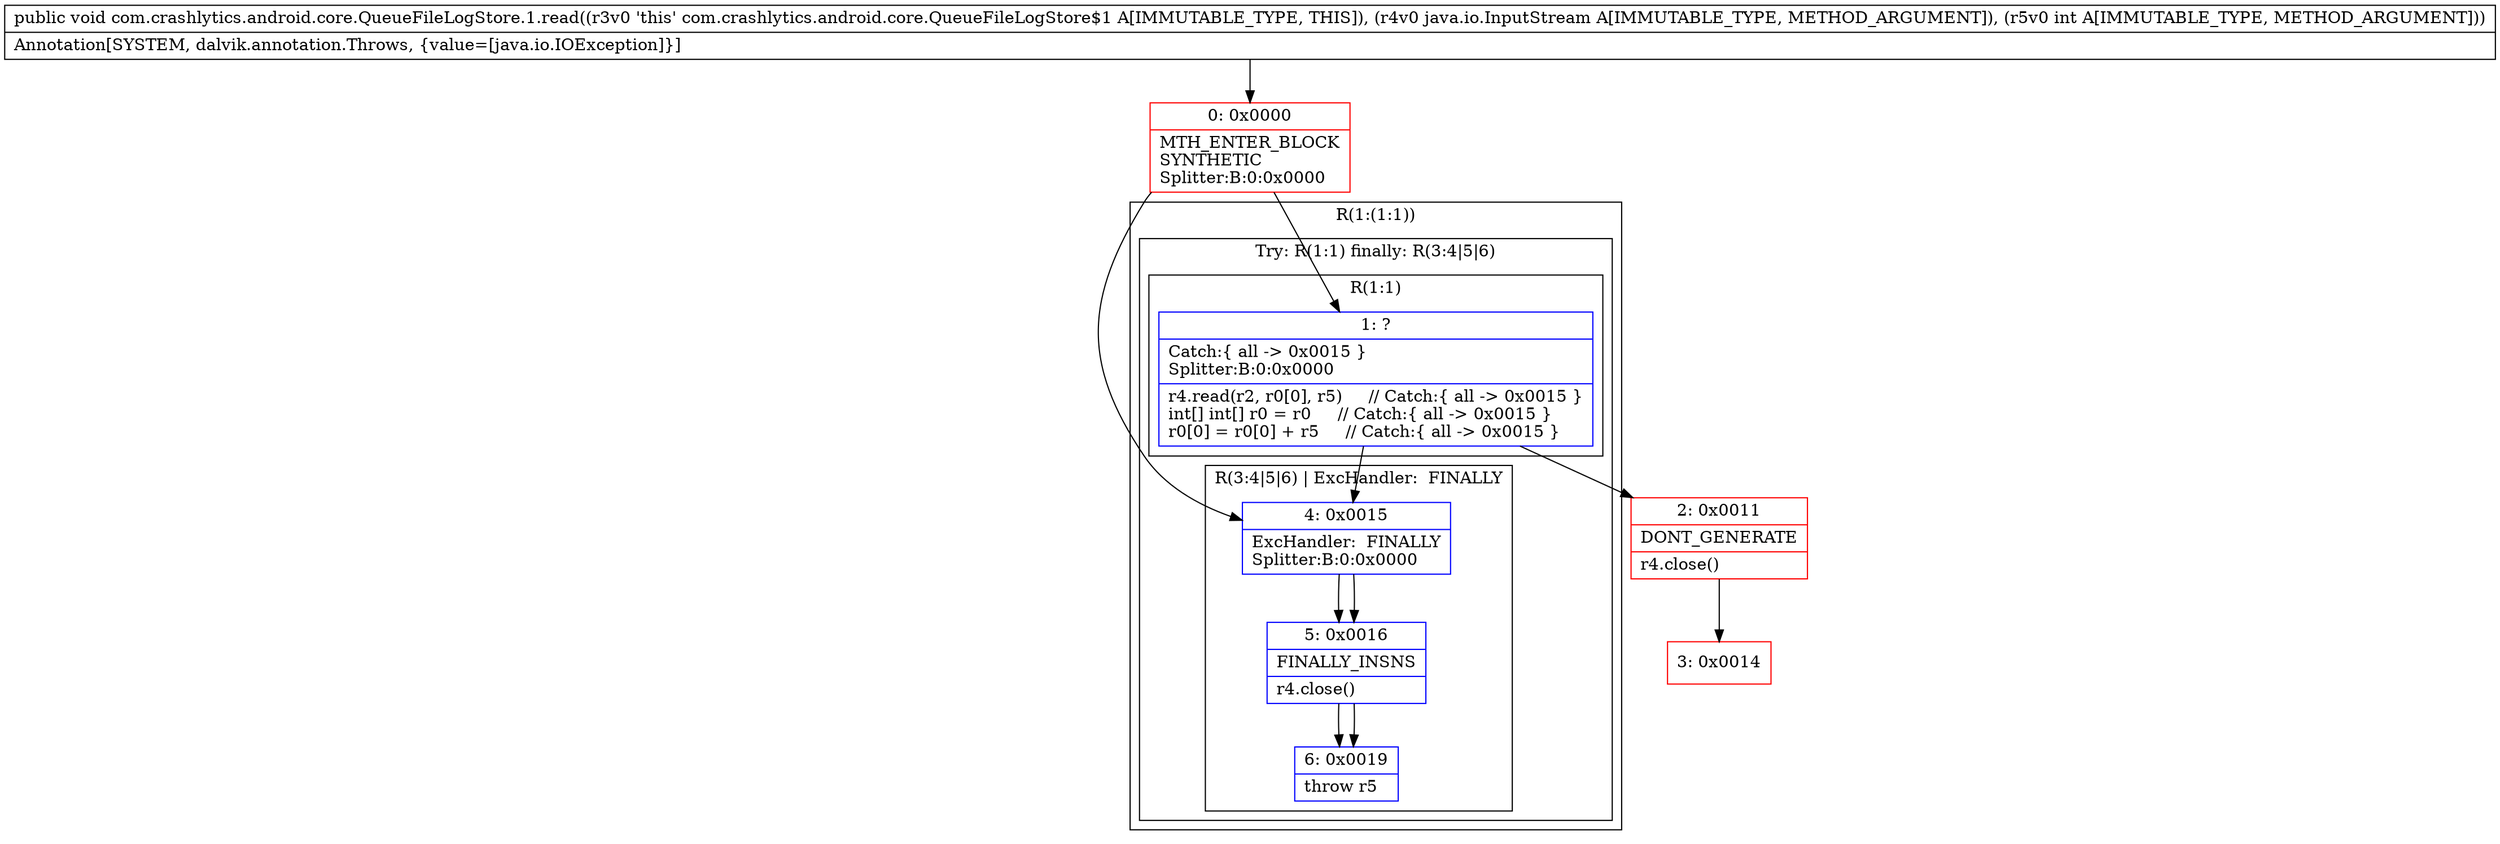 digraph "CFG forcom.crashlytics.android.core.QueueFileLogStore.1.read(Ljava\/io\/InputStream;I)V" {
subgraph cluster_Region_1435775292 {
label = "R(1:(1:1))";
node [shape=record,color=blue];
subgraph cluster_TryCatchRegion_1488676870 {
label = "Try: R(1:1) finally: R(3:4|5|6)";
node [shape=record,color=blue];
subgraph cluster_Region_1140696566 {
label = "R(1:1)";
node [shape=record,color=blue];
Node_1 [shape=record,label="{1\:\ ?|Catch:\{ all \-\> 0x0015 \}\lSplitter:B:0:0x0000\l|r4.read(r2, r0[0], r5)     \/\/ Catch:\{ all \-\> 0x0015 \}\lint[] int[] r0 = r0     \/\/ Catch:\{ all \-\> 0x0015 \}\lr0[0] = r0[0] + r5     \/\/ Catch:\{ all \-\> 0x0015 \}\l}"];
}
subgraph cluster_Region_2059350714 {
label = "R(3:4|5|6) | ExcHandler:  FINALLY\l";
node [shape=record,color=blue];
Node_4 [shape=record,label="{4\:\ 0x0015|ExcHandler:  FINALLY\lSplitter:B:0:0x0000\l}"];
Node_5 [shape=record,label="{5\:\ 0x0016|FINALLY_INSNS\l|r4.close()\l}"];
Node_6 [shape=record,label="{6\:\ 0x0019|throw r5\l}"];
}
}
}
subgraph cluster_Region_2059350714 {
label = "R(3:4|5|6) | ExcHandler:  FINALLY\l";
node [shape=record,color=blue];
Node_4 [shape=record,label="{4\:\ 0x0015|ExcHandler:  FINALLY\lSplitter:B:0:0x0000\l}"];
Node_5 [shape=record,label="{5\:\ 0x0016|FINALLY_INSNS\l|r4.close()\l}"];
Node_6 [shape=record,label="{6\:\ 0x0019|throw r5\l}"];
}
Node_0 [shape=record,color=red,label="{0\:\ 0x0000|MTH_ENTER_BLOCK\lSYNTHETIC\lSplitter:B:0:0x0000\l}"];
Node_2 [shape=record,color=red,label="{2\:\ 0x0011|DONT_GENERATE\l|r4.close()\l}"];
Node_3 [shape=record,color=red,label="{3\:\ 0x0014}"];
MethodNode[shape=record,label="{public void com.crashlytics.android.core.QueueFileLogStore.1.read((r3v0 'this' com.crashlytics.android.core.QueueFileLogStore$1 A[IMMUTABLE_TYPE, THIS]), (r4v0 java.io.InputStream A[IMMUTABLE_TYPE, METHOD_ARGUMENT]), (r5v0 int A[IMMUTABLE_TYPE, METHOD_ARGUMENT]))  | Annotation[SYSTEM, dalvik.annotation.Throws, \{value=[java.io.IOException]\}]\l}"];
MethodNode -> Node_0;
Node_1 -> Node_2;
Node_1 -> Node_4;
Node_4 -> Node_5;
Node_5 -> Node_6;
Node_4 -> Node_5;
Node_5 -> Node_6;
Node_0 -> Node_1;
Node_0 -> Node_4;
Node_2 -> Node_3;
}

